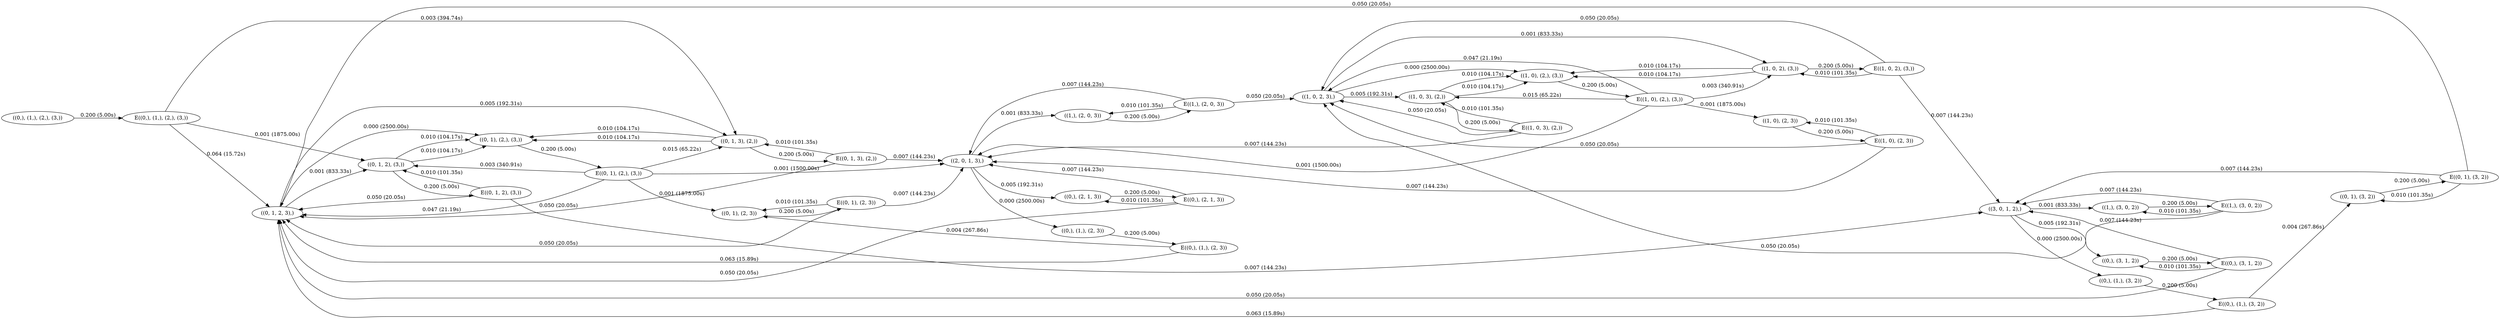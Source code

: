 digraph markov_chain { 
rankdir=LR;
"((0,), (1,), (2,), (3,))" -> "E((0,), (1,), (2,), (3,))" [ label = "0.200 (5.00s)" ]; 
"E((0,), (1,), (2,), (3,))" -> "((0, 1, 2, 3),)" [label = "0.064 (15.72s)" ]; 
"E((0,), (1,), (2,), (3,))" -> "((0, 1, 2), (3,))" [label = "0.001 (1875.00s)" ]; 
"E((0,), (1,), (2,), (3,))" -> "((0, 1, 3), (2,))" [label = "0.003 (394.74s)" ]; 
"((0, 1, 2, 3),)" -> "((0, 1), (2,), (3,))" [ label = "0.000 (2500.00s)" ]; 
"((0, 1, 2, 3),)" -> "((0, 1, 2), (3,))" [ label = "0.001 (833.33s)" ]; 
"((0, 1, 2, 3),)" -> "((0, 1, 3), (2,))" [ label = "0.005 (192.31s)" ]; 
"((0, 1, 3), (2,))" -> "E((0, 1, 3), (2,))" [ label = "0.200 (5.00s)" ]; 
"E((0, 1, 3), (2,))" -> "((0, 1, 2, 3),)" [label = "0.050 (20.05s)" ]; 
"E((0, 1, 3), (2,))" -> "((0, 1, 3), (2,))" [label = "0.010 (101.35s)" ]; 
"E((0, 1, 3), (2,))" -> "((2, 0, 1, 3),)" [label = "0.007 (144.23s)" ]; 
"((0, 1, 3), (2,))" -> "((0, 1), (2,), (3,))" [ label = "0.010 (104.17s)" ]; 
"((0, 1, 3), (2,))" -> "((0, 1), (2,), (3,))" [ label = "0.010 (104.17s)" ]; 
"((0, 1, 2), (3,))" -> "E((0, 1, 2), (3,))" [ label = "0.200 (5.00s)" ]; 
"E((0, 1, 2), (3,))" -> "((0, 1, 2, 3),)" [label = "0.050 (20.05s)" ]; 
"E((0, 1, 2), (3,))" -> "((3, 0, 1, 2),)" [label = "0.007 (144.23s)" ]; 
"E((0, 1, 2), (3,))" -> "((0, 1, 2), (3,))" [label = "0.010 (101.35s)" ]; 
"((0, 1, 2), (3,))" -> "((0, 1), (2,), (3,))" [ label = "0.010 (104.17s)" ]; 
"((0, 1, 2), (3,))" -> "((0, 1), (2,), (3,))" [ label = "0.010 (104.17s)" ]; 
"((2, 0, 1, 3),)" -> "((1,), (2, 0, 3))" [ label = "0.001 (833.33s)" ]; 
"((2, 0, 1, 3),)" -> "((0,), (1,), (2, 3))" [ label = "0.000 (2500.00s)" ]; 
"((2, 0, 1, 3),)" -> "((0,), (2, 1, 3))" [ label = "0.005 (192.31s)" ]; 
"((0, 1), (2,), (3,))" -> "E((0, 1), (2,), (3,))" [ label = "0.200 (5.00s)" ]; 
"E((0, 1), (2,), (3,))" -> "((0, 1, 2), (3,))" [label = "0.003 (340.91s)" ]; 
"E((0, 1), (2,), (3,))" -> "((0, 1, 2, 3),)" [label = "0.047 (21.19s)" ]; 
"E((0, 1), (2,), (3,))" -> "((0, 1), (2, 3))" [label = "0.001 (1875.00s)" ]; 
"E((0, 1), (2,), (3,))" -> "((0, 1, 3), (2,))" [label = "0.015 (65.22s)" ]; 
"E((0, 1), (2,), (3,))" -> "((2, 0, 1, 3),)" [label = "0.001 (1500.00s)" ]; 
"((3, 0, 1, 2),)" -> "((1,), (3, 0, 2))" [ label = "0.001 (833.33s)" ]; 
"((3, 0, 1, 2),)" -> "((0,), (1,), (3, 2))" [ label = "0.000 (2500.00s)" ]; 
"((3, 0, 1, 2),)" -> "((0,), (3, 1, 2))" [ label = "0.005 (192.31s)" ]; 
"((1,), (2, 0, 3))" -> "E((1,), (2, 0, 3))" [ label = "0.200 (5.00s)" ]; 
"E((1,), (2, 0, 3))" -> "((1,), (2, 0, 3))" [label = "0.010 (101.35s)" ]; 
"E((1,), (2, 0, 3))" -> "((1, 0, 2, 3),)" [label = "0.050 (20.05s)" ]; 
"E((1,), (2, 0, 3))" -> "((2, 0, 1, 3),)" [label = "0.007 (144.23s)" ]; 
"((0,), (2, 1, 3))" -> "E((0,), (2, 1, 3))" [ label = "0.200 (5.00s)" ]; 
"E((0,), (2, 1, 3))" -> "((0, 1, 2, 3),)" [label = "0.050 (20.05s)" ]; 
"E((0,), (2, 1, 3))" -> "((0,), (2, 1, 3))" [label = "0.010 (101.35s)" ]; 
"E((0,), (2, 1, 3))" -> "((2, 0, 1, 3),)" [label = "0.007 (144.23s)" ]; 
"((1,), (3, 0, 2))" -> "E((1,), (3, 0, 2))" [ label = "0.200 (5.00s)" ]; 
"E((1,), (3, 0, 2))" -> "((1, 0, 2, 3),)" [label = "0.050 (20.05s)" ]; 
"E((1,), (3, 0, 2))" -> "((3, 0, 1, 2),)" [label = "0.007 (144.23s)" ]; 
"E((1,), (3, 0, 2))" -> "((1,), (3, 0, 2))" [label = "0.010 (101.35s)" ]; 
"((0,), (1,), (2, 3))" -> "E((0,), (1,), (2, 3))" [ label = "0.200 (5.00s)" ]; 
"E((0,), (1,), (2, 3))" -> "((0, 1), (2, 3))" [label = "0.004 (267.86s)" ]; 
"E((0,), (1,), (2, 3))" -> "((0, 1, 2, 3),)" [label = "0.063 (15.89s)" ]; 
"((0, 1), (2, 3))" -> "E((0, 1), (2, 3))" [ label = "0.200 (5.00s)" ]; 
"E((0, 1), (2, 3))" -> "((0, 1, 2, 3),)" [label = "0.050 (20.05s)" ]; 
"E((0, 1), (2, 3))" -> "((0, 1), (2, 3))" [label = "0.010 (101.35s)" ]; 
"E((0, 1), (2, 3))" -> "((2, 0, 1, 3),)" [label = "0.007 (144.23s)" ]; 
"((1, 0, 2, 3),)" -> "((1, 0, 3), (2,))" [ label = "0.005 (192.31s)" ]; 
"((1, 0, 2, 3),)" -> "((1, 0), (2,), (3,))" [ label = "0.000 (2500.00s)" ]; 
"((1, 0, 2, 3),)" -> "((1, 0, 2), (3,))" [ label = "0.001 (833.33s)" ]; 
"((0,), (1,), (3, 2))" -> "E((0,), (1,), (3, 2))" [ label = "0.200 (5.00s)" ]; 
"E((0,), (1,), (3, 2))" -> "((0, 1, 2, 3),)" [label = "0.063 (15.89s)" ]; 
"E((0,), (1,), (3, 2))" -> "((0, 1), (3, 2))" [label = "0.004 (267.86s)" ]; 
"((0,), (3, 1, 2))" -> "E((0,), (3, 1, 2))" [ label = "0.200 (5.00s)" ]; 
"E((0,), (3, 1, 2))" -> "((0, 1, 2, 3),)" [label = "0.050 (20.05s)" ]; 
"E((0,), (3, 1, 2))" -> "((3, 0, 1, 2),)" [label = "0.007 (144.23s)" ]; 
"E((0,), (3, 1, 2))" -> "((0,), (3, 1, 2))" [label = "0.010 (101.35s)" ]; 
"((1, 0, 2), (3,))" -> "E((1, 0, 2), (3,))" [ label = "0.200 (5.00s)" ]; 
"E((1, 0, 2), (3,))" -> "((1, 0, 2, 3),)" [label = "0.050 (20.05s)" ]; 
"E((1, 0, 2), (3,))" -> "((3, 0, 1, 2),)" [label = "0.007 (144.23s)" ]; 
"E((1, 0, 2), (3,))" -> "((1, 0, 2), (3,))" [label = "0.010 (101.35s)" ]; 
"((1, 0, 2), (3,))" -> "((1, 0), (2,), (3,))" [ label = "0.010 (104.17s)" ]; 
"((1, 0, 2), (3,))" -> "((1, 0), (2,), (3,))" [ label = "0.010 (104.17s)" ]; 
"((1, 0, 3), (2,))" -> "E((1, 0, 3), (2,))" [ label = "0.200 (5.00s)" ]; 
"E((1, 0, 3), (2,))" -> "((1, 0, 3), (2,))" [label = "0.010 (101.35s)" ]; 
"E((1, 0, 3), (2,))" -> "((1, 0, 2, 3),)" [label = "0.050 (20.05s)" ]; 
"E((1, 0, 3), (2,))" -> "((2, 0, 1, 3),)" [label = "0.007 (144.23s)" ]; 
"((1, 0, 3), (2,))" -> "((1, 0), (2,), (3,))" [ label = "0.010 (104.17s)" ]; 
"((1, 0, 3), (2,))" -> "((1, 0), (2,), (3,))" [ label = "0.010 (104.17s)" ]; 
"((1, 0), (2,), (3,))" -> "E((1, 0), (2,), (3,))" [ label = "0.200 (5.00s)" ]; 
"E((1, 0), (2,), (3,))" -> "((1, 0, 2, 3),)" [label = "0.047 (21.19s)" ]; 
"E((1, 0), (2,), (3,))" -> "((1, 0), (2, 3))" [label = "0.001 (1875.00s)" ]; 
"E((1, 0), (2,), (3,))" -> "((2, 0, 1, 3),)" [label = "0.001 (1500.00s)" ]; 
"E((1, 0), (2,), (3,))" -> "((1, 0, 3), (2,))" [label = "0.015 (65.22s)" ]; 
"E((1, 0), (2,), (3,))" -> "((1, 0, 2), (3,))" [label = "0.003 (340.91s)" ]; 
"((0, 1), (3, 2))" -> "E((0, 1), (3, 2))" [ label = "0.200 (5.00s)" ]; 
"E((0, 1), (3, 2))" -> "((0, 1, 2, 3),)" [label = "0.050 (20.05s)" ]; 
"E((0, 1), (3, 2))" -> "((3, 0, 1, 2),)" [label = "0.007 (144.23s)" ]; 
"E((0, 1), (3, 2))" -> "((0, 1), (3, 2))" [label = "0.010 (101.35s)" ]; 
"((1, 0), (2, 3))" -> "E((1, 0), (2, 3))" [ label = "0.200 (5.00s)" ]; 
"E((1, 0), (2, 3))" -> "((1, 0), (2, 3))" [label = "0.010 (101.35s)" ]; 
"E((1, 0), (2, 3))" -> "((1, 0, 2, 3),)" [label = "0.050 (20.05s)" ]; 
"E((1, 0), (2, 3))" -> "((2, 0, 1, 3),)" [label = "0.007 (144.23s)" ]; 
}
